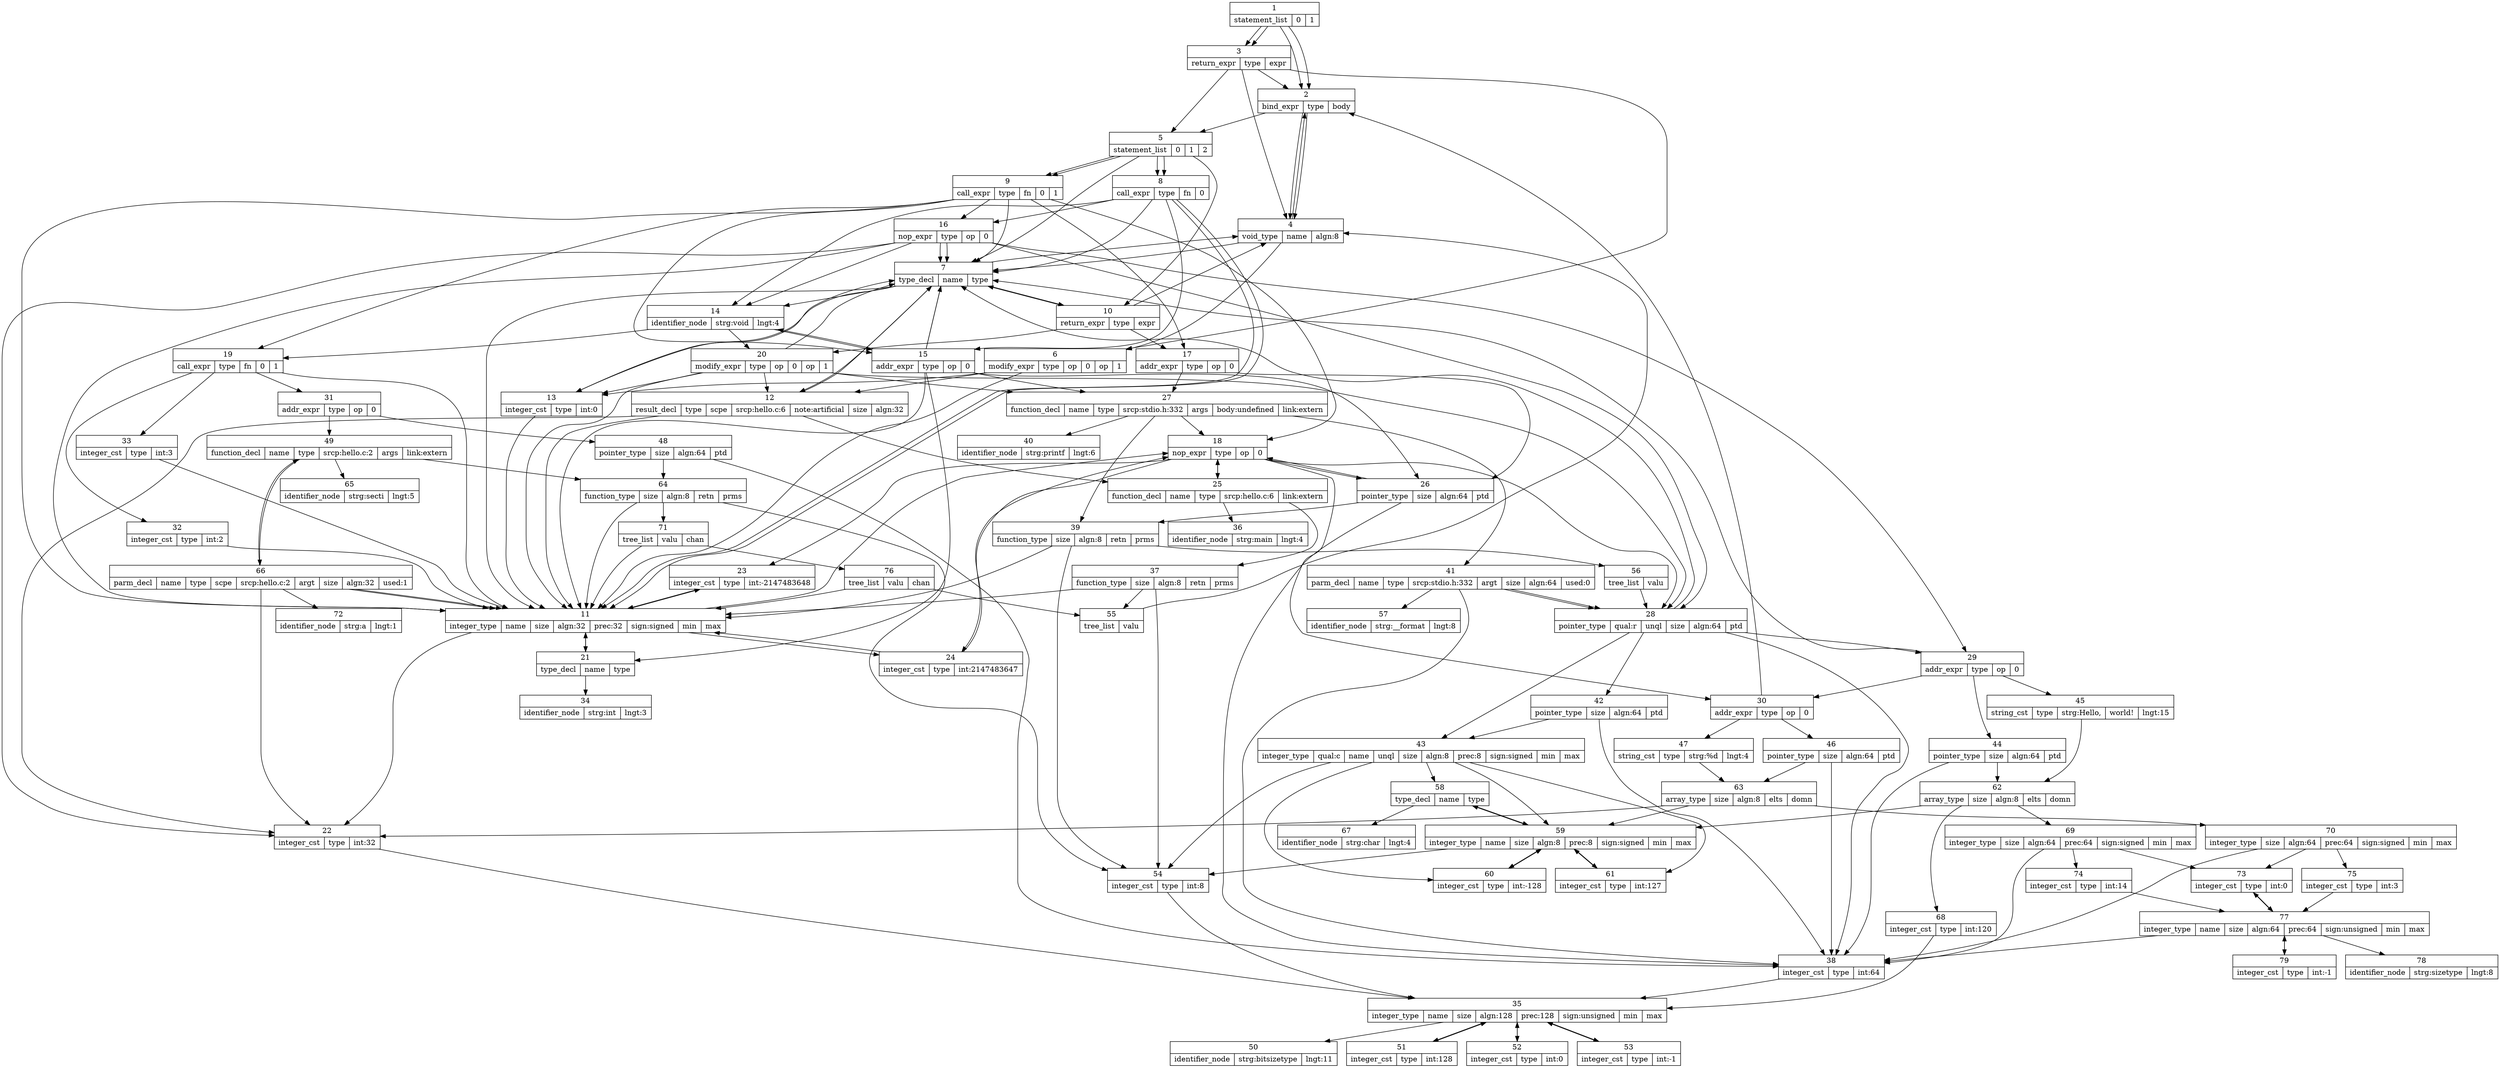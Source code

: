 digraph G {
 node [shape = record]; 
1 [label = "{1 | {bind_expr | type  | body }}"];
 1:type -> 2;
 1:body -> 3; 
2 [label = "{2 | {void_type | name  | algn:8}}"];
 2:name -> 4; 
3 [label = "{3 | {return_expr | type  | expr }}"];
 3:type -> 2;
 3:expr -> 5; 
4 [label = "{4 | {type_decl | name  | type }}"];
 4:name -> 6;
 4:type -> 2; 
5 [label = "{5 | {modify_expr | type  | op | 0  | op | 1 }}"];
 5:type -> 7;
 5:0 -> 8;
 5:1 -> 9; 
6 [label = "{6 | {identifier_node | strg:void | lngt:4}}"]; 
7 [label = "{7 | {integer_type | name  | size  | algn:32 | prec:32 | sign:signed | min  | max }}"];
 7:name -> 10;
 7:size -> 11;
 7:min -> 12;
 7:max -> 13; 
8 [label = "{8 | {result_decl | type  | scpe  | srcp:hello.c:2 | note:artificial | size  | algn:32}}"];
 8:type -> 7;
 8:scpe -> 14;
 8:size -> 11; 
9 [label = "{9 | {plus_expr | type  | op | 0  | op | 1 }}"];
 9:type -> 7;
 9:0 -> 15;
 9:1 -> 16; 
10 [label = "{10 | {type_decl | name  | type }}"];
 10:name -> 17;
 10:type -> 7; 
11 [label = "{11 | {integer_cst | type  | int:32}}"];
 11:type -> 18; 
12 [label = "{12 | {integer_cst | type  | int:-2147483648}}"];
 12:type -> 7; 
13 [label = "{13 | {integer_cst | type  | int:2147483647}}"];
 13:type -> 7; 
14 [label = "{14 | {function_decl | name  | type  | srcp:hello.c:2 | args  | link:extern}}"];
 14:name -> 19;
 14:type -> 20;
 14:args -> 15; 
15 [label = "{15 | {parm_decl | name  | type  | scpe  | srcp:hello.c:2 | argt  | size  | algn:32 | used:1}}"];
 15:name -> 21;
 15:type -> 7;
 15:scpe -> 14;
 15:argt -> 7;
 15:size -> 11; 
16 [label = "{16 | {parm_decl | name  | type  | scpe  | srcp:hello.c:2 | argt  | size  | algn:32 | used:1}}"];
 16:name -> 22;
 16:type -> 7;
 16:scpe -> 14;
 16:argt -> 7;
 16:size -> 11; 
17 [label = "{17 | {identifier_node | strg:int | lngt:3}}"]; 
18 [label = "{18 | {integer_type | name  | size  | algn:128 | prec:128 | sign:unsigned | min  | max }}"];
 18:name -> 23;
 18:size -> 24;
 18:min -> 25;
 18:max -> 26; 
19 [label = "{19 | {identifier_node | strg:secti | lngt:5}}"]; 
20 [label = "{20 | {function_type | size  | algn:8 | retn  | prms }}"];
 20:size -> 27;
 20:retn -> 7;
 20:prms -> 28; 
21 [label = "{21 | {identifier_node | strg:a | lngt:1}}"]; 
22 [label = "{22 | {identifier_node | strg:b | lngt:1}}"]; 
23 [label = "{23 | {identifier_node | strg:bitsizetype | lngt:11}}"]; 
24 [label = "{24 | {integer_cst | type  | int:128}}"];
 24:type -> 18; 
25 [label = "{25 | {integer_cst | type  | int:0}}"];
 25:type -> 18; 
26 [label = "{26 | {integer_cst | type  | int:-1}}"];
 26:type -> 18; 
27 [label = "{27 | {integer_cst | type  | int:8}}"];
 27:type -> 18; 
28 [label = "{28 | {tree_list | valu  | chan }}"];
 28:valu -> 7;
 28:chan -> 29; 
29 [label = "{29 | {tree_list | valu  | chan }}"];
 29:valu -> 7;
 29:chan -> 30; 
30 [label = "{30 | {tree_list | valu }}"];
 30:valu -> 2; 
1 [label = "{1 | {statement_list | 0  | 1 }}"];
 1:0 -> 2;
 1:1 -> 3; 
2 [label = "{2 | {bind_expr | type  | body }}"];
 2:type -> 4;
 2:body -> 5; 
3 [label = "{3 | {return_expr | type  | expr }}"];
 3:type -> 4;
 3:expr -> 6; 
4 [label = "{4 | {void_type | name  | algn:8}}"];
 4:name -> 7; 
5 [label = "{5 | {statement_list | 0  | 1  | 2 }}"];
 5:0 -> 8;
 5:1 -> 9;
 5:2 -> 10; 
6 [label = "{6 | {modify_expr | type  | op | 0  | op | 1 }}"];
 6:type -> 11;
 6:0 -> 12;
 6:1 -> 13; 
7 [label = "{7 | {type_decl | name  | type }}"];
 7:name -> 14;
 7:type -> 4; 
8 [label = "{8 | {call_expr | type  | fn  | 0 }}"];
 8:type -> 11;
 8:fn -> 15;
 8:0 -> 16; 
9 [label = "{9 | {call_expr | type  | fn  | 0  | 1 }}"];
 9:type -> 11;
 9:fn -> 17;
 9:0 -> 18;
 9:1 -> 19; 
10 [label = "{10 | {return_expr | type  | expr }}"];
 10:type -> 4;
 10:expr -> 20; 
11 [label = "{11 | {integer_type | name  | size  | algn:32 | prec:32 | sign:signed | min  | max }}"];
 11:name -> 21;
 11:size -> 22;
 11:min -> 23;
 11:max -> 24; 
12 [label = "{12 | {result_decl | type  | scpe  | srcp:hello.c:6 | note:artificial | size  | algn:32}}"];
 12:type -> 11;
 12:scpe -> 25;
 12:size -> 22; 
13 [label = "{13 | {integer_cst | type  | int:0}}"];
 13:type -> 11; 
14 [label = "{14 | {identifier_node | strg:void | lngt:4}}"]; 
15 [label = "{15 | {addr_expr | type  | op | 0 }}"];
 15:type -> 26;
 15:0 -> 27; 
16 [label = "{16 | {nop_expr | type  | op | 0 }}"];
 16:type -> 28;
 16:0 -> 29; 
17 [label = "{17 | {addr_expr | type  | op | 0 }}"];
 17:type -> 26;
 17:0 -> 27; 
18 [label = "{18 | {nop_expr | type  | op | 0 }}"];
 18:type -> 28;
 18:0 -> 30; 
19 [label = "{19 | {call_expr | type  | fn  | 0  | 1 }}"];
 19:type -> 11;
 19:fn -> 31;
 19:0 -> 32;
 19:1 -> 33; 
20 [label = "{20 | {modify_expr | type  | op | 0  | op | 1 }}"];
 20:type -> 11;
 20:0 -> 12;
 20:1 -> 13; 
21 [label = "{21 | {type_decl | name  | type }}"];
 21:name -> 34;
 21:type -> 11; 
22 [label = "{22 | {integer_cst | type  | int:32}}"];
 22:type -> 35; 
23 [label = "{23 | {integer_cst | type  | int:-2147483648}}"];
 23:type -> 11; 
24 [label = "{24 | {integer_cst | type  | int:2147483647}}"];
 24:type -> 11; 
25 [label = "{25 | {function_decl | name  | type  | srcp:hello.c:6 | link:extern}}"];
 25:name -> 36;
 25:type -> 37; 
26 [label = "{26 | {pointer_type | size  | algn:64 | ptd }}"];
 26:size -> 38;
 26:ptd -> 39; 
27 [label = "{27 | {function_decl | name  | type  | srcp:stdio.h:332 | args  | body:undefined | link:extern}}"];
 27:name -> 40;
 27:type -> 39;
 27:args -> 41; 
28 [label = "{28 | {pointer_type | qual:r | unql  | size  | algn:64 | ptd }}"];
 28:unql -> 42;
 28:size -> 38;
 28:ptd -> 43; 
29 [label = "{29 | {addr_expr | type  | op | 0 }}"];
 29:type -> 44;
 29:0 -> 45; 
30 [label = "{30 | {addr_expr | type  | op | 0 }}"];
 30:type -> 46;
 30:0 -> 47; 
31 [label = "{31 | {addr_expr | type  | op | 0 }}"];
 31:type -> 48;
 31:0 -> 49; 
32 [label = "{32 | {integer_cst | type  | int:2}}"];
 32:type -> 11; 
33 [label = "{33 | {integer_cst | type  | int:3}}"];
 33:type -> 11; 
34 [label = "{34 | {identifier_node | strg:int | lngt:3}}"]; 
35 [label = "{35 | {integer_type | name  | size  | algn:128 | prec:128 | sign:unsigned | min  | max }}"];
 35:name -> 50;
 35:size -> 51;
 35:min -> 52;
 35:max -> 53; 
36 [label = "{36 | {identifier_node | strg:main | lngt:4}}"]; 
37 [label = "{37 | {function_type | size  | algn:8 | retn  | prms }}"];
 37:size -> 54;
 37:retn -> 11;
 37:prms -> 55; 
38 [label = "{38 | {integer_cst | type  | int:64}}"];
 38:type -> 35; 
39 [label = "{39 | {function_type | size  | algn:8 | retn  | prms }}"];
 39:size -> 54;
 39:retn -> 11;
 39:prms -> 56; 
40 [label = "{40 | {identifier_node | strg:printf | lngt:6}}"]; 
41 [label = "{41 | {parm_decl | name  | type  | srcp:stdio.h:332 | argt  | size  | algn:64 | used:0}}"];
 41:name -> 57;
 41:type -> 28;
 41:argt -> 28;
 41:size -> 38; 
42 [label = "{42 | {pointer_type | size  | algn:64 | ptd }}"];
 42:size -> 38;
 42:ptd -> 43; 
43 [label = "{43 | {integer_type | qual:c | name  | unql  | size  | algn:8 | prec:8 | sign:signed | min  | max }}"];
 43:name -> 58;
 43:unql -> 59;
 43:size -> 54;
 43:min -> 60;
 43:max -> 61; 
44 [label = "{44 | {pointer_type | size  | algn:64 | ptd }}"];
 44:size -> 38;
 44:ptd -> 62; 
45 [label = "{45 | {string_cst | type  | strg:Hello, | world! | lngt:15}}"];
 45:type -> 62; 
46 [label = "{46 | {pointer_type | size  | algn:64 | ptd }}"];
 46:size -> 38;
 46:ptd -> 63; 
47 [label = "{47 | {string_cst | type  | strg:%d | lngt:4}}"];
 47:type -> 63; 
48 [label = "{48 | {pointer_type | size  | algn:64 | ptd }}"];
 48:size -> 38;
 48:ptd -> 64; 
49 [label = "{49 | {function_decl | name  | type  | srcp:hello.c:2 | args  | link:extern}}"];
 49:name -> 65;
 49:type -> 64;
 49:args -> 66; 
50 [label = "{50 | {identifier_node | strg:bitsizetype | lngt:11}}"]; 
51 [label = "{51 | {integer_cst | type  | int:128}}"];
 51:type -> 35; 
52 [label = "{52 | {integer_cst | type  | int:0}}"];
 52:type -> 35; 
53 [label = "{53 | {integer_cst | type  | int:-1}}"];
 53:type -> 35; 
54 [label = "{54 | {integer_cst | type  | int:8}}"];
 54:type -> 35; 
55 [label = "{55 | {tree_list | valu }}"];
 55:valu -> 4; 
56 [label = "{56 | {tree_list | valu }}"];
 56:valu -> 28; 
57 [label = "{57 | {identifier_node | strg:__format | lngt:8}}"]; 
58 [label = "{58 | {type_decl | name  | type }}"];
 58:name -> 67;
 58:type -> 59; 
59 [label = "{59 | {integer_type | name  | size  | algn:8 | prec:8 | sign:signed | min  | max }}"];
 59:name -> 58;
 59:size -> 54;
 59:min -> 60;
 59:max -> 61; 
60 [label = "{60 | {integer_cst | type  | int:-128}}"];
 60:type -> 59; 
61 [label = "{61 | {integer_cst | type  | int:127}}"];
 61:type -> 59; 
62 [label = "{62 | {array_type | size  | algn:8 | elts  | domn }}"];
 62:size -> 68;
 62:elts -> 59;
 62:domn -> 69; 
63 [label = "{63 | {array_type | size  | algn:8 | elts  | domn }}"];
 63:size -> 22;
 63:elts -> 59;
 63:domn -> 70; 
64 [label = "{64 | {function_type | size  | algn:8 | retn  | prms }}"];
 64:size -> 54;
 64:retn -> 11;
 64:prms -> 71; 
65 [label = "{65 | {identifier_node | strg:secti | lngt:5}}"]; 
66 [label = "{66 | {parm_decl | name  | type  | scpe  | srcp:hello.c:2 | argt  | size  | algn:32 | used:1}}"];
 66:name -> 72;
 66:type -> 11;
 66:scpe -> 49;
 66:argt -> 11;
 66:size -> 22; 
67 [label = "{67 | {identifier_node | strg:char | lngt:4}}"]; 
68 [label = "{68 | {integer_cst | type  | int:120}}"];
 68:type -> 35; 
69 [label = "{69 | {integer_type | size  | algn:64 | prec:64 | sign:signed | min  | max }}"];
 69:size -> 38;
 69:min -> 73;
 69:max -> 74; 
70 [label = "{70 | {integer_type | size  | algn:64 | prec:64 | sign:signed | min  | max }}"];
 70:size -> 38;
 70:min -> 73;
 70:max -> 75; 
71 [label = "{71 | {tree_list | valu  | chan }}"];
 71:valu -> 11;
 71:chan -> 76; 
72 [label = "{72 | {identifier_node | strg:a | lngt:1}}"]; 
73 [label = "{73 | {integer_cst | type  | int:0}}"];
 73:type -> 77; 
74 [label = "{74 | {integer_cst | type  | int:14}}"];
 74:type -> 77; 
75 [label = "{75 | {integer_cst | type  | int:3}}"];
 75:type -> 77; 
76 [label = "{76 | {tree_list | valu  | chan }}"];
 76:valu -> 11;
 76:chan -> 55; 
77 [label = "{77 | {integer_type | name  | size  | algn:64 | prec:64 | sign:unsigned | min  | max }}"];
 77:name -> 78;
 77:size -> 38;
 77:min -> 73;
 77:max -> 79; 
78 [label = "{78 | {identifier_node | strg:sizetype | lngt:8}}"]; 
79 [label = "{79 | {integer_cst | type  | int:-1}}"];
 79:type -> 77;
}
